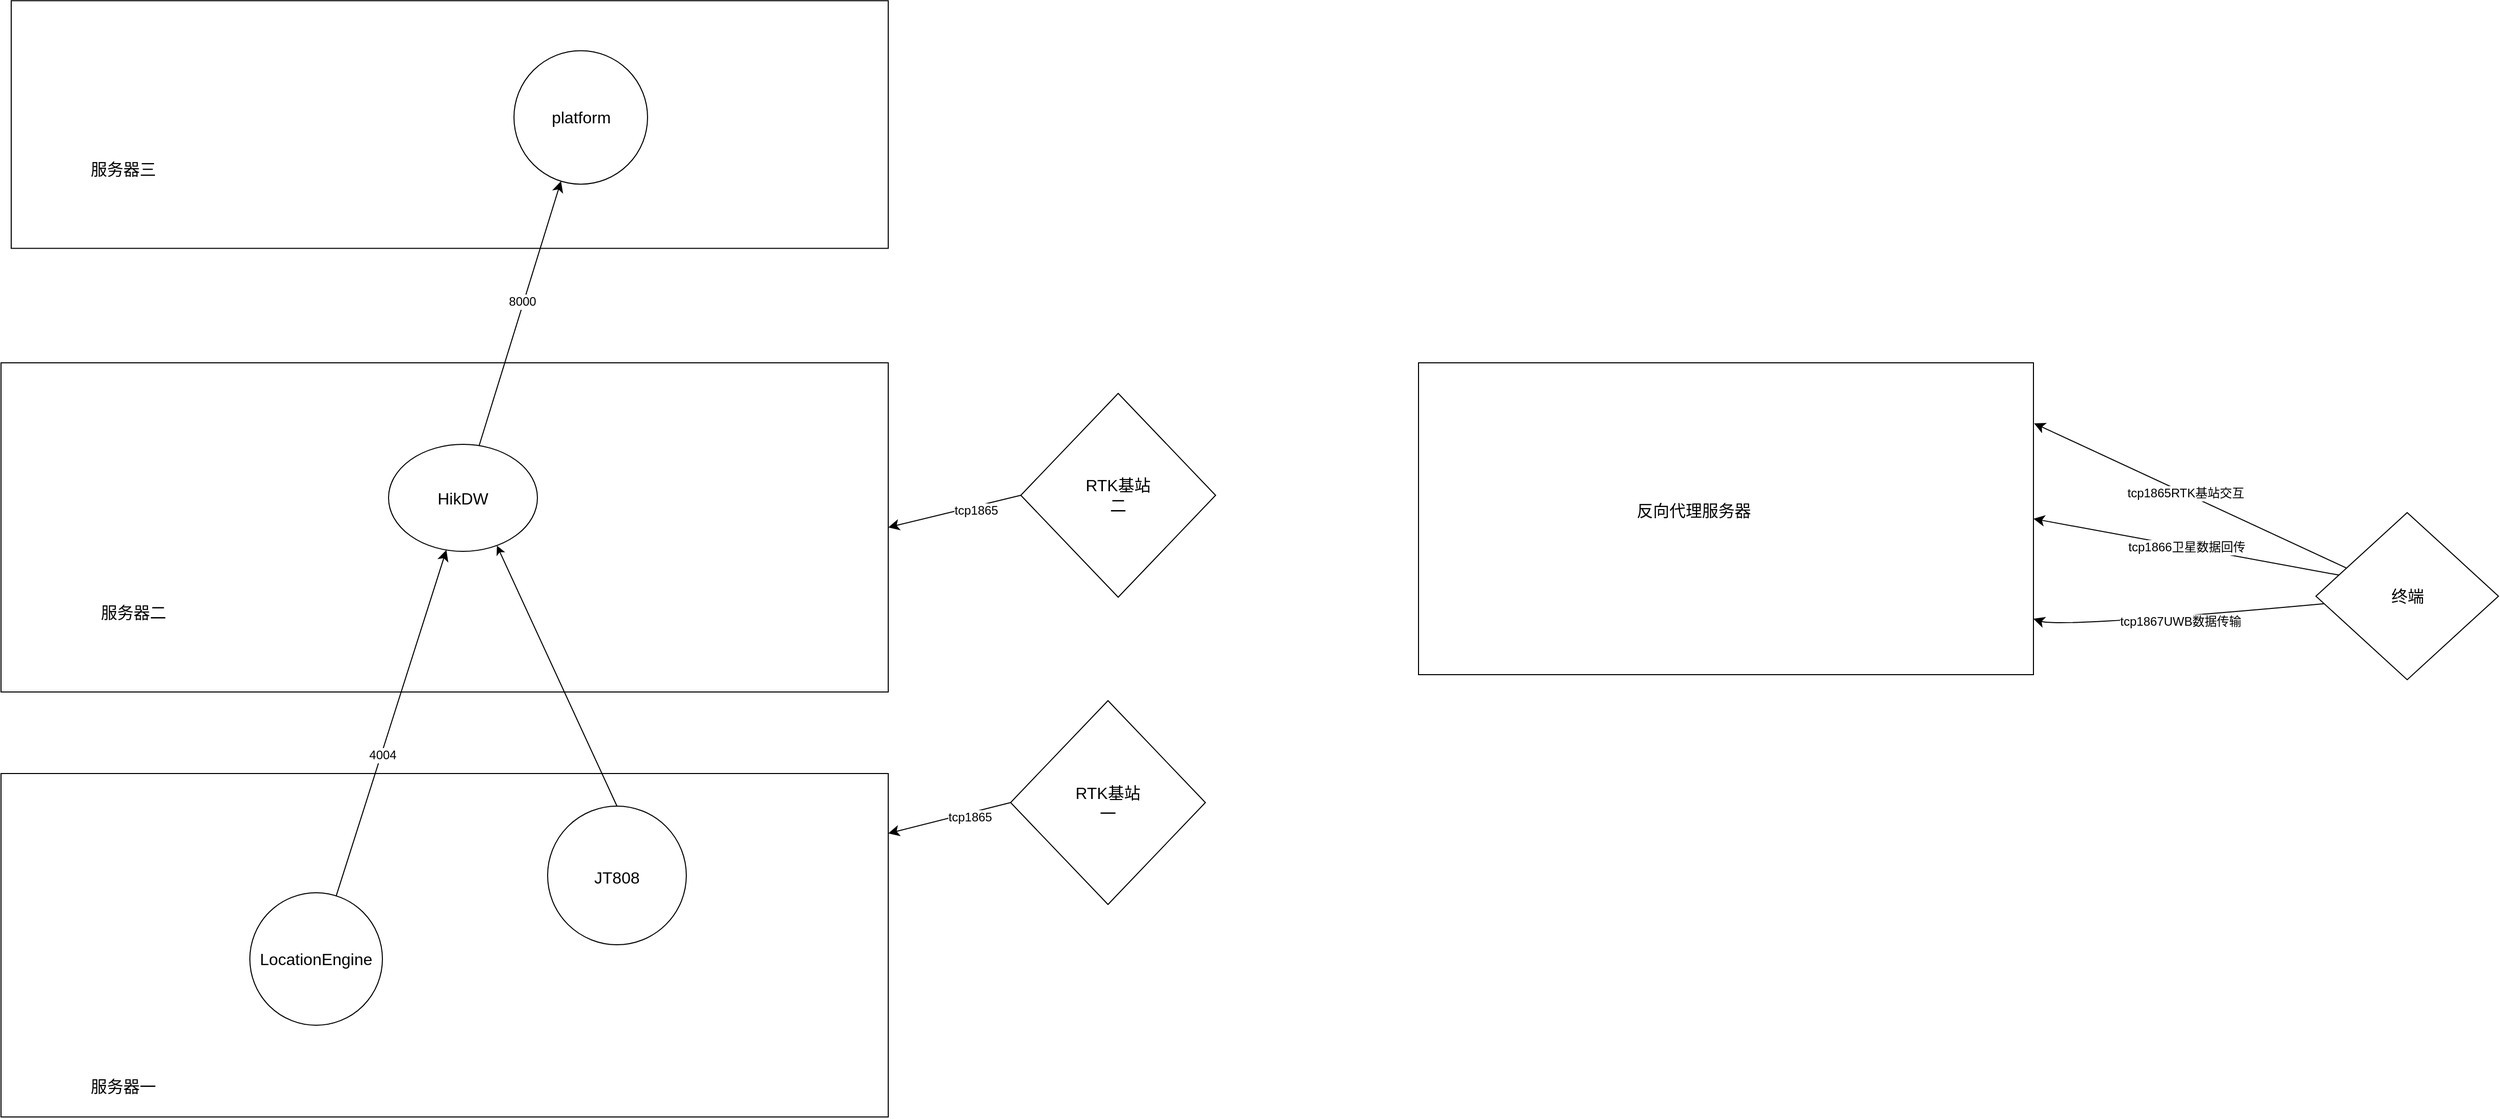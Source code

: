 <mxfile version="25.0.3">
  <diagram name="第 1 页" id="Xji4R8Udd_G-8M7TpZf_">
    <mxGraphModel dx="2625" dy="2522" grid="1" gridSize="10" guides="1" tooltips="1" connect="1" arrows="1" fold="1" page="1" pageScale="1" pageWidth="827" pageHeight="1169" math="0" shadow="0">
      <root>
        <mxCell id="0" />
        <mxCell id="1" parent="0" />
        <mxCell id="TXffhixDmtL6kJVbzMdP-58" value="" style="rounded=0;whiteSpace=wrap;html=1;" vertex="1" parent="1">
          <mxGeometry x="50" y="-465.3" width="860" height="243" as="geometry" />
        </mxCell>
        <mxCell id="TXffhixDmtL6kJVbzMdP-59" value="服务器三" style="text;html=1;align=center;verticalAlign=middle;whiteSpace=wrap;rounded=0;fontSize=16;" vertex="1" parent="1">
          <mxGeometry x="110" y="-315.3" width="100" height="30" as="geometry" />
        </mxCell>
        <mxCell id="TXffhixDmtL6kJVbzMdP-64" value="" style="rounded=0;whiteSpace=wrap;html=1;" vertex="1" parent="1">
          <mxGeometry x="40" y="-110" width="870" height="323" as="geometry" />
        </mxCell>
        <mxCell id="TXffhixDmtL6kJVbzMdP-65" value="服务器二" style="text;html=1;align=center;verticalAlign=middle;whiteSpace=wrap;rounded=0;fontSize=16;" vertex="1" parent="1">
          <mxGeometry x="120" y="120" width="100" height="30" as="geometry" />
        </mxCell>
        <mxCell id="TXffhixDmtL6kJVbzMdP-55" value="" style="rounded=0;whiteSpace=wrap;html=1;" vertex="1" parent="1">
          <mxGeometry x="1430" y="-110" width="603" height="306" as="geometry" />
        </mxCell>
        <mxCell id="TXffhixDmtL6kJVbzMdP-57" value="反向代理服务器" style="text;html=1;align=center;verticalAlign=middle;whiteSpace=wrap;rounded=0;fontSize=16;" vertex="1" parent="1">
          <mxGeometry x="1640" y="20" width="120" height="30" as="geometry" />
        </mxCell>
        <mxCell id="TXffhixDmtL6kJVbzMdP-1" value="" style="rounded=0;whiteSpace=wrap;html=1;" vertex="1" parent="1">
          <mxGeometry x="40" y="293" width="870" height="337" as="geometry" />
        </mxCell>
        <mxCell id="TXffhixDmtL6kJVbzMdP-2" style="edgeStyle=none;curved=1;rounded=0;orthogonalLoop=1;jettySize=auto;html=1;fontSize=12;startSize=8;endSize=8;" edge="1" parent="1" source="TXffhixDmtL6kJVbzMdP-4" target="TXffhixDmtL6kJVbzMdP-15">
          <mxGeometry relative="1" as="geometry" />
        </mxCell>
        <mxCell id="TXffhixDmtL6kJVbzMdP-3" value="8000" style="edgeLabel;html=1;align=center;verticalAlign=middle;resizable=0;points=[];fontSize=12;" vertex="1" connectable="0" parent="TXffhixDmtL6kJVbzMdP-2">
          <mxGeometry x="0.088" y="2" relative="1" as="geometry">
            <mxPoint as="offset" />
          </mxGeometry>
        </mxCell>
        <mxCell id="TXffhixDmtL6kJVbzMdP-4" value="" style="ellipse;whiteSpace=wrap;html=1;" vertex="1" parent="1">
          <mxGeometry x="420" y="-30" width="146" height="105" as="geometry" />
        </mxCell>
        <mxCell id="TXffhixDmtL6kJVbzMdP-9" value="HikDW" style="text;html=1;align=center;verticalAlign=middle;whiteSpace=wrap;rounded=0;fontSize=16;" vertex="1" parent="1">
          <mxGeometry x="463" y="7.5" width="60" height="30" as="geometry" />
        </mxCell>
        <mxCell id="TXffhixDmtL6kJVbzMdP-15" value="" style="ellipse;whiteSpace=wrap;html=1;aspect=fixed;" vertex="1" parent="1">
          <mxGeometry x="543" y="-416.3" width="131" height="131" as="geometry" />
        </mxCell>
        <mxCell id="TXffhixDmtL6kJVbzMdP-16" value="platform" style="text;html=1;align=center;verticalAlign=middle;whiteSpace=wrap;rounded=0;fontSize=16;" vertex="1" parent="1">
          <mxGeometry x="578.5" y="-365.8" width="60" height="30" as="geometry" />
        </mxCell>
        <mxCell id="TXffhixDmtL6kJVbzMdP-17" style="edgeStyle=none;curved=1;rounded=0;orthogonalLoop=1;jettySize=auto;html=1;fontSize=12;startSize=8;endSize=8;" edge="1" parent="1" source="TXffhixDmtL6kJVbzMdP-23" target="TXffhixDmtL6kJVbzMdP-4">
          <mxGeometry relative="1" as="geometry" />
        </mxCell>
        <mxCell id="TXffhixDmtL6kJVbzMdP-18" value="4004" style="edgeLabel;html=1;align=center;verticalAlign=middle;resizable=0;points=[];fontSize=12;" vertex="1" connectable="0" parent="TXffhixDmtL6kJVbzMdP-17">
          <mxGeometry x="-0.185" y="-1" relative="1" as="geometry">
            <mxPoint as="offset" />
          </mxGeometry>
        </mxCell>
        <mxCell id="TXffhixDmtL6kJVbzMdP-23" value="" style="ellipse;whiteSpace=wrap;html=1;aspect=fixed;" vertex="1" parent="1">
          <mxGeometry x="284" y="410" width="130" height="130" as="geometry" />
        </mxCell>
        <mxCell id="TXffhixDmtL6kJVbzMdP-24" value="LocationEngine" style="text;html=1;align=center;verticalAlign=middle;whiteSpace=wrap;rounded=0;fontSize=16;" vertex="1" parent="1">
          <mxGeometry x="319" y="460" width="60" height="30" as="geometry" />
        </mxCell>
        <mxCell id="TXffhixDmtL6kJVbzMdP-29" value="" style="ellipse;whiteSpace=wrap;html=1;aspect=fixed;" vertex="1" parent="1">
          <mxGeometry x="576" y="325" width="136" height="136" as="geometry" />
        </mxCell>
        <mxCell id="TXffhixDmtL6kJVbzMdP-30" value="JT808" style="text;html=1;align=center;verticalAlign=middle;whiteSpace=wrap;rounded=0;fontSize=16;" vertex="1" parent="1">
          <mxGeometry x="614" y="380" width="60" height="30" as="geometry" />
        </mxCell>
        <mxCell id="TXffhixDmtL6kJVbzMdP-32" style="edgeStyle=none;curved=1;rounded=0;orthogonalLoop=1;jettySize=auto;html=1;exitX=0;exitY=0.5;exitDx=0;exitDy=0;fontSize=12;startSize=8;endSize=8;" edge="1" parent="1" source="TXffhixDmtL6kJVbzMdP-34" target="TXffhixDmtL6kJVbzMdP-1">
          <mxGeometry relative="1" as="geometry" />
        </mxCell>
        <mxCell id="TXffhixDmtL6kJVbzMdP-33" value="tcp1865" style="edgeLabel;html=1;align=center;verticalAlign=middle;resizable=0;points=[];fontSize=12;" vertex="1" connectable="0" parent="TXffhixDmtL6kJVbzMdP-32">
          <mxGeometry x="-0.329" y="4" relative="1" as="geometry">
            <mxPoint x="-1" as="offset" />
          </mxGeometry>
        </mxCell>
        <mxCell id="TXffhixDmtL6kJVbzMdP-34" value="" style="rhombus;whiteSpace=wrap;html=1;" vertex="1" parent="1">
          <mxGeometry x="1030" y="221.5" width="191" height="200" as="geometry" />
        </mxCell>
        <mxCell id="TXffhixDmtL6kJVbzMdP-35" value="RTK基站一" style="text;html=1;align=center;verticalAlign=middle;whiteSpace=wrap;rounded=0;fontSize=16;" vertex="1" parent="1">
          <mxGeometry x="1090.25" y="306.5" width="70.5" height="30" as="geometry" />
        </mxCell>
        <mxCell id="TXffhixDmtL6kJVbzMdP-37" style="edgeStyle=none;curved=1;rounded=0;orthogonalLoop=1;jettySize=auto;html=1;fontSize=12;startSize=8;endSize=8;entryX=1.001;entryY=0.194;entryDx=0;entryDy=0;entryPerimeter=0;" edge="1" parent="1" source="TXffhixDmtL6kJVbzMdP-42" target="TXffhixDmtL6kJVbzMdP-55">
          <mxGeometry relative="1" as="geometry">
            <mxPoint x="1530.482" y="-269.0" as="targetPoint" />
          </mxGeometry>
        </mxCell>
        <mxCell id="TXffhixDmtL6kJVbzMdP-38" value="tcp1865RTK基站交互" style="edgeLabel;html=1;align=center;verticalAlign=middle;resizable=0;points=[];fontSize=12;" vertex="1" connectable="0" parent="TXffhixDmtL6kJVbzMdP-37">
          <mxGeometry x="0.03" y="-1" relative="1" as="geometry">
            <mxPoint x="-1" as="offset" />
          </mxGeometry>
        </mxCell>
        <mxCell id="TXffhixDmtL6kJVbzMdP-39" style="edgeStyle=none;curved=1;rounded=0;orthogonalLoop=1;jettySize=auto;html=1;fontSize=12;startSize=8;endSize=8;" edge="1" parent="1" source="TXffhixDmtL6kJVbzMdP-42" target="TXffhixDmtL6kJVbzMdP-55">
          <mxGeometry relative="1" as="geometry">
            <mxPoint x="1490" y="118.96" as="targetPoint" />
            <Array as="points">
              <mxPoint x="2060" y="150" />
            </Array>
          </mxGeometry>
        </mxCell>
        <mxCell id="TXffhixDmtL6kJVbzMdP-40" value="tcp1867UWB数据传输" style="edgeLabel;html=1;align=center;verticalAlign=middle;resizable=0;points=[];fontSize=12;" vertex="1" connectable="0" parent="TXffhixDmtL6kJVbzMdP-39">
          <mxGeometry x="-0.002" y="4" relative="1" as="geometry">
            <mxPoint x="1" as="offset" />
          </mxGeometry>
        </mxCell>
        <mxCell id="TXffhixDmtL6kJVbzMdP-41" value="tcp1866卫星数据回传" style="edgeStyle=none;curved=1;rounded=0;orthogonalLoop=1;jettySize=auto;html=1;fontSize=12;startSize=8;endSize=8;entryX=1;entryY=0.5;entryDx=0;entryDy=0;" edge="1" parent="1" target="TXffhixDmtL6kJVbzMdP-55">
          <mxGeometry x="0.0" relative="1" as="geometry">
            <mxPoint x="2332.551" y="98.299" as="sourcePoint" />
            <mxPoint x="1527.98" y="-150.0" as="targetPoint" />
            <mxPoint as="offset" />
          </mxGeometry>
        </mxCell>
        <mxCell id="TXffhixDmtL6kJVbzMdP-42" value="" style="rhombus;whiteSpace=wrap;html=1;" vertex="1" parent="1">
          <mxGeometry x="2310" y="36.96" width="179" height="164" as="geometry" />
        </mxCell>
        <mxCell id="TXffhixDmtL6kJVbzMdP-43" value="终端" style="text;html=1;align=center;verticalAlign=middle;whiteSpace=wrap;rounded=0;fontSize=16;" vertex="1" parent="1">
          <mxGeometry x="2369.5" y="103.96" width="60" height="30" as="geometry" />
        </mxCell>
        <mxCell id="TXffhixDmtL6kJVbzMdP-56" value="服务器一" style="text;html=1;align=center;verticalAlign=middle;whiteSpace=wrap;rounded=0;fontSize=16;" vertex="1" parent="1">
          <mxGeometry x="110" y="585" width="100" height="30" as="geometry" />
        </mxCell>
        <mxCell id="TXffhixDmtL6kJVbzMdP-60" style="edgeStyle=none;curved=1;rounded=0;orthogonalLoop=1;jettySize=auto;html=1;exitX=0;exitY=0.5;exitDx=0;exitDy=0;fontSize=12;startSize=8;endSize=8;entryX=1;entryY=0.5;entryDx=0;entryDy=0;" edge="1" parent="1" source="TXffhixDmtL6kJVbzMdP-62" target="TXffhixDmtL6kJVbzMdP-64">
          <mxGeometry relative="1" as="geometry">
            <mxPoint x="1203" y="-6.5" as="targetPoint" />
          </mxGeometry>
        </mxCell>
        <mxCell id="TXffhixDmtL6kJVbzMdP-61" value="tcp1865" style="edgeLabel;html=1;align=center;verticalAlign=middle;resizable=0;points=[];fontSize=12;" vertex="1" connectable="0" parent="TXffhixDmtL6kJVbzMdP-60">
          <mxGeometry x="-0.329" y="4" relative="1" as="geometry">
            <mxPoint x="-1" as="offset" />
          </mxGeometry>
        </mxCell>
        <mxCell id="TXffhixDmtL6kJVbzMdP-62" value="" style="rhombus;whiteSpace=wrap;html=1;" vertex="1" parent="1">
          <mxGeometry x="1040" y="-80" width="191" height="200" as="geometry" />
        </mxCell>
        <mxCell id="TXffhixDmtL6kJVbzMdP-63" value="RTK基站二" style="text;html=1;align=center;verticalAlign=middle;whiteSpace=wrap;rounded=0;fontSize=16;" vertex="1" parent="1">
          <mxGeometry x="1100.25" y="5" width="70.5" height="30" as="geometry" />
        </mxCell>
        <mxCell id="TXffhixDmtL6kJVbzMdP-71" value="" style="endArrow=classic;html=1;rounded=0;exitX=0.5;exitY=0;exitDx=0;exitDy=0;entryX=0.728;entryY=0.947;entryDx=0;entryDy=0;entryPerimeter=0;" edge="1" parent="1" source="TXffhixDmtL6kJVbzMdP-29" target="TXffhixDmtL6kJVbzMdP-4">
          <mxGeometry width="50" height="50" relative="1" as="geometry">
            <mxPoint x="780" y="300" as="sourcePoint" />
            <mxPoint x="830" y="250" as="targetPoint" />
          </mxGeometry>
        </mxCell>
      </root>
    </mxGraphModel>
  </diagram>
</mxfile>
